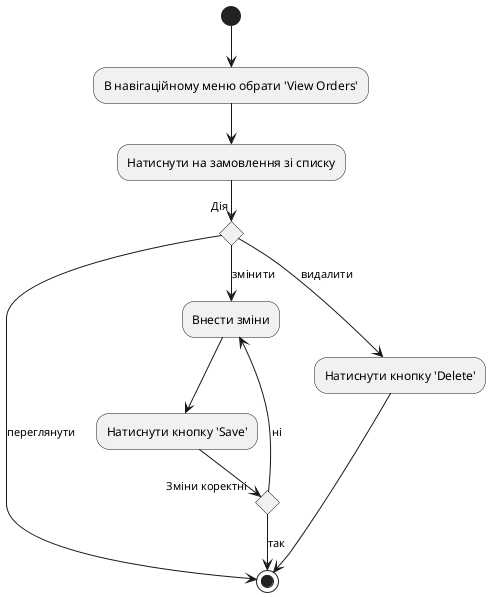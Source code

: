 @startuml A8
(*) --> "В навігаційному меню обрати 'View Orders'"
--> "Натиснути на замовлення зі списку"
if "Дія" then
    -->[переглянути](*)
else
    -->[змінити] "Внести зміни"
    --> "Натиснути кнопку 'Save'"
    if "Зміни коректні" then
        -->[так](*)
    else
        -->[ні] "Внести зміни"
    endif
else
    -->[видалити] "Натиснути кнопку 'Delete'"
    -->(*)
endif
@enduml